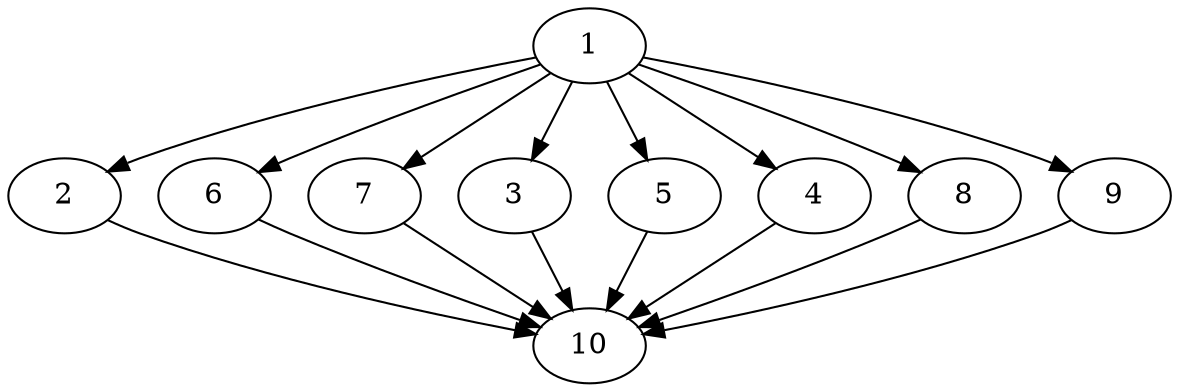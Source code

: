 digraph "outputFork_Join_Nodes_10_CCR_1.01_WeightType_Random" {
  1  [Weight=12,Start=0,Processor=1];
  2  [Weight=13,Start=12,Processor=1];
  6  [Weight=9,Start=25,Processor=1];
  7  [Weight=9,Start=34,Processor=1];
  3  [Weight=6,Start=43,Processor=1];
  5  [Weight=7,Start=14,Processor=2];
  4  [Weight=13,Start=21,Processor=2];
  8  [Weight=9,Start=34,Processor=2];
  9  [Weight=9,Start=43,Processor=2];
  10  [Weight=7,Start=52,Processor=2];
  1->5  [Weight=2];
  3->10  [Weight=3];
  2->10  [Weight=7];
  1->7  [Weight=9];
  8->10  [Weight=7];
  7->10  [Weight=7];
  4->10  [Weight=7];
  1->6  [Weight=7];
  9->10  [Weight=4];
  1->3  [Weight=6];
  6->10  [Weight=6];
  1->8  [Weight=4];
  1->2  [Weight=6];
  5->10  [Weight=4];
  1->4  [Weight=6];
  1->9  [Weight=10];
}
